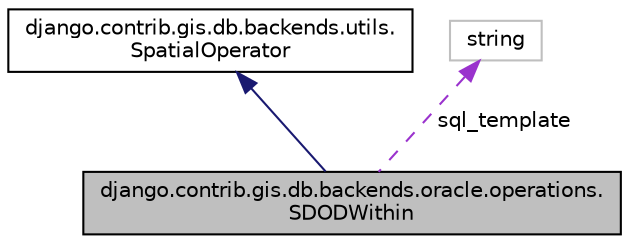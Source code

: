 digraph "django.contrib.gis.db.backends.oracle.operations.SDODWithin"
{
 // LATEX_PDF_SIZE
  edge [fontname="Helvetica",fontsize="10",labelfontname="Helvetica",labelfontsize="10"];
  node [fontname="Helvetica",fontsize="10",shape=record];
  Node1 [label="django.contrib.gis.db.backends.oracle.operations.\lSDODWithin",height=0.2,width=0.4,color="black", fillcolor="grey75", style="filled", fontcolor="black",tooltip=" "];
  Node2 -> Node1 [dir="back",color="midnightblue",fontsize="10",style="solid"];
  Node2 [label="django.contrib.gis.db.backends.utils.\lSpatialOperator",height=0.2,width=0.4,color="black", fillcolor="white", style="filled",URL="$classdjango_1_1contrib_1_1gis_1_1db_1_1backends_1_1utils_1_1_spatial_operator.html",tooltip=" "];
  Node3 -> Node1 [dir="back",color="darkorchid3",fontsize="10",style="dashed",label=" sql_template" ];
  Node3 [label="string",height=0.2,width=0.4,color="grey75", fillcolor="white", style="filled",tooltip=" "];
}
